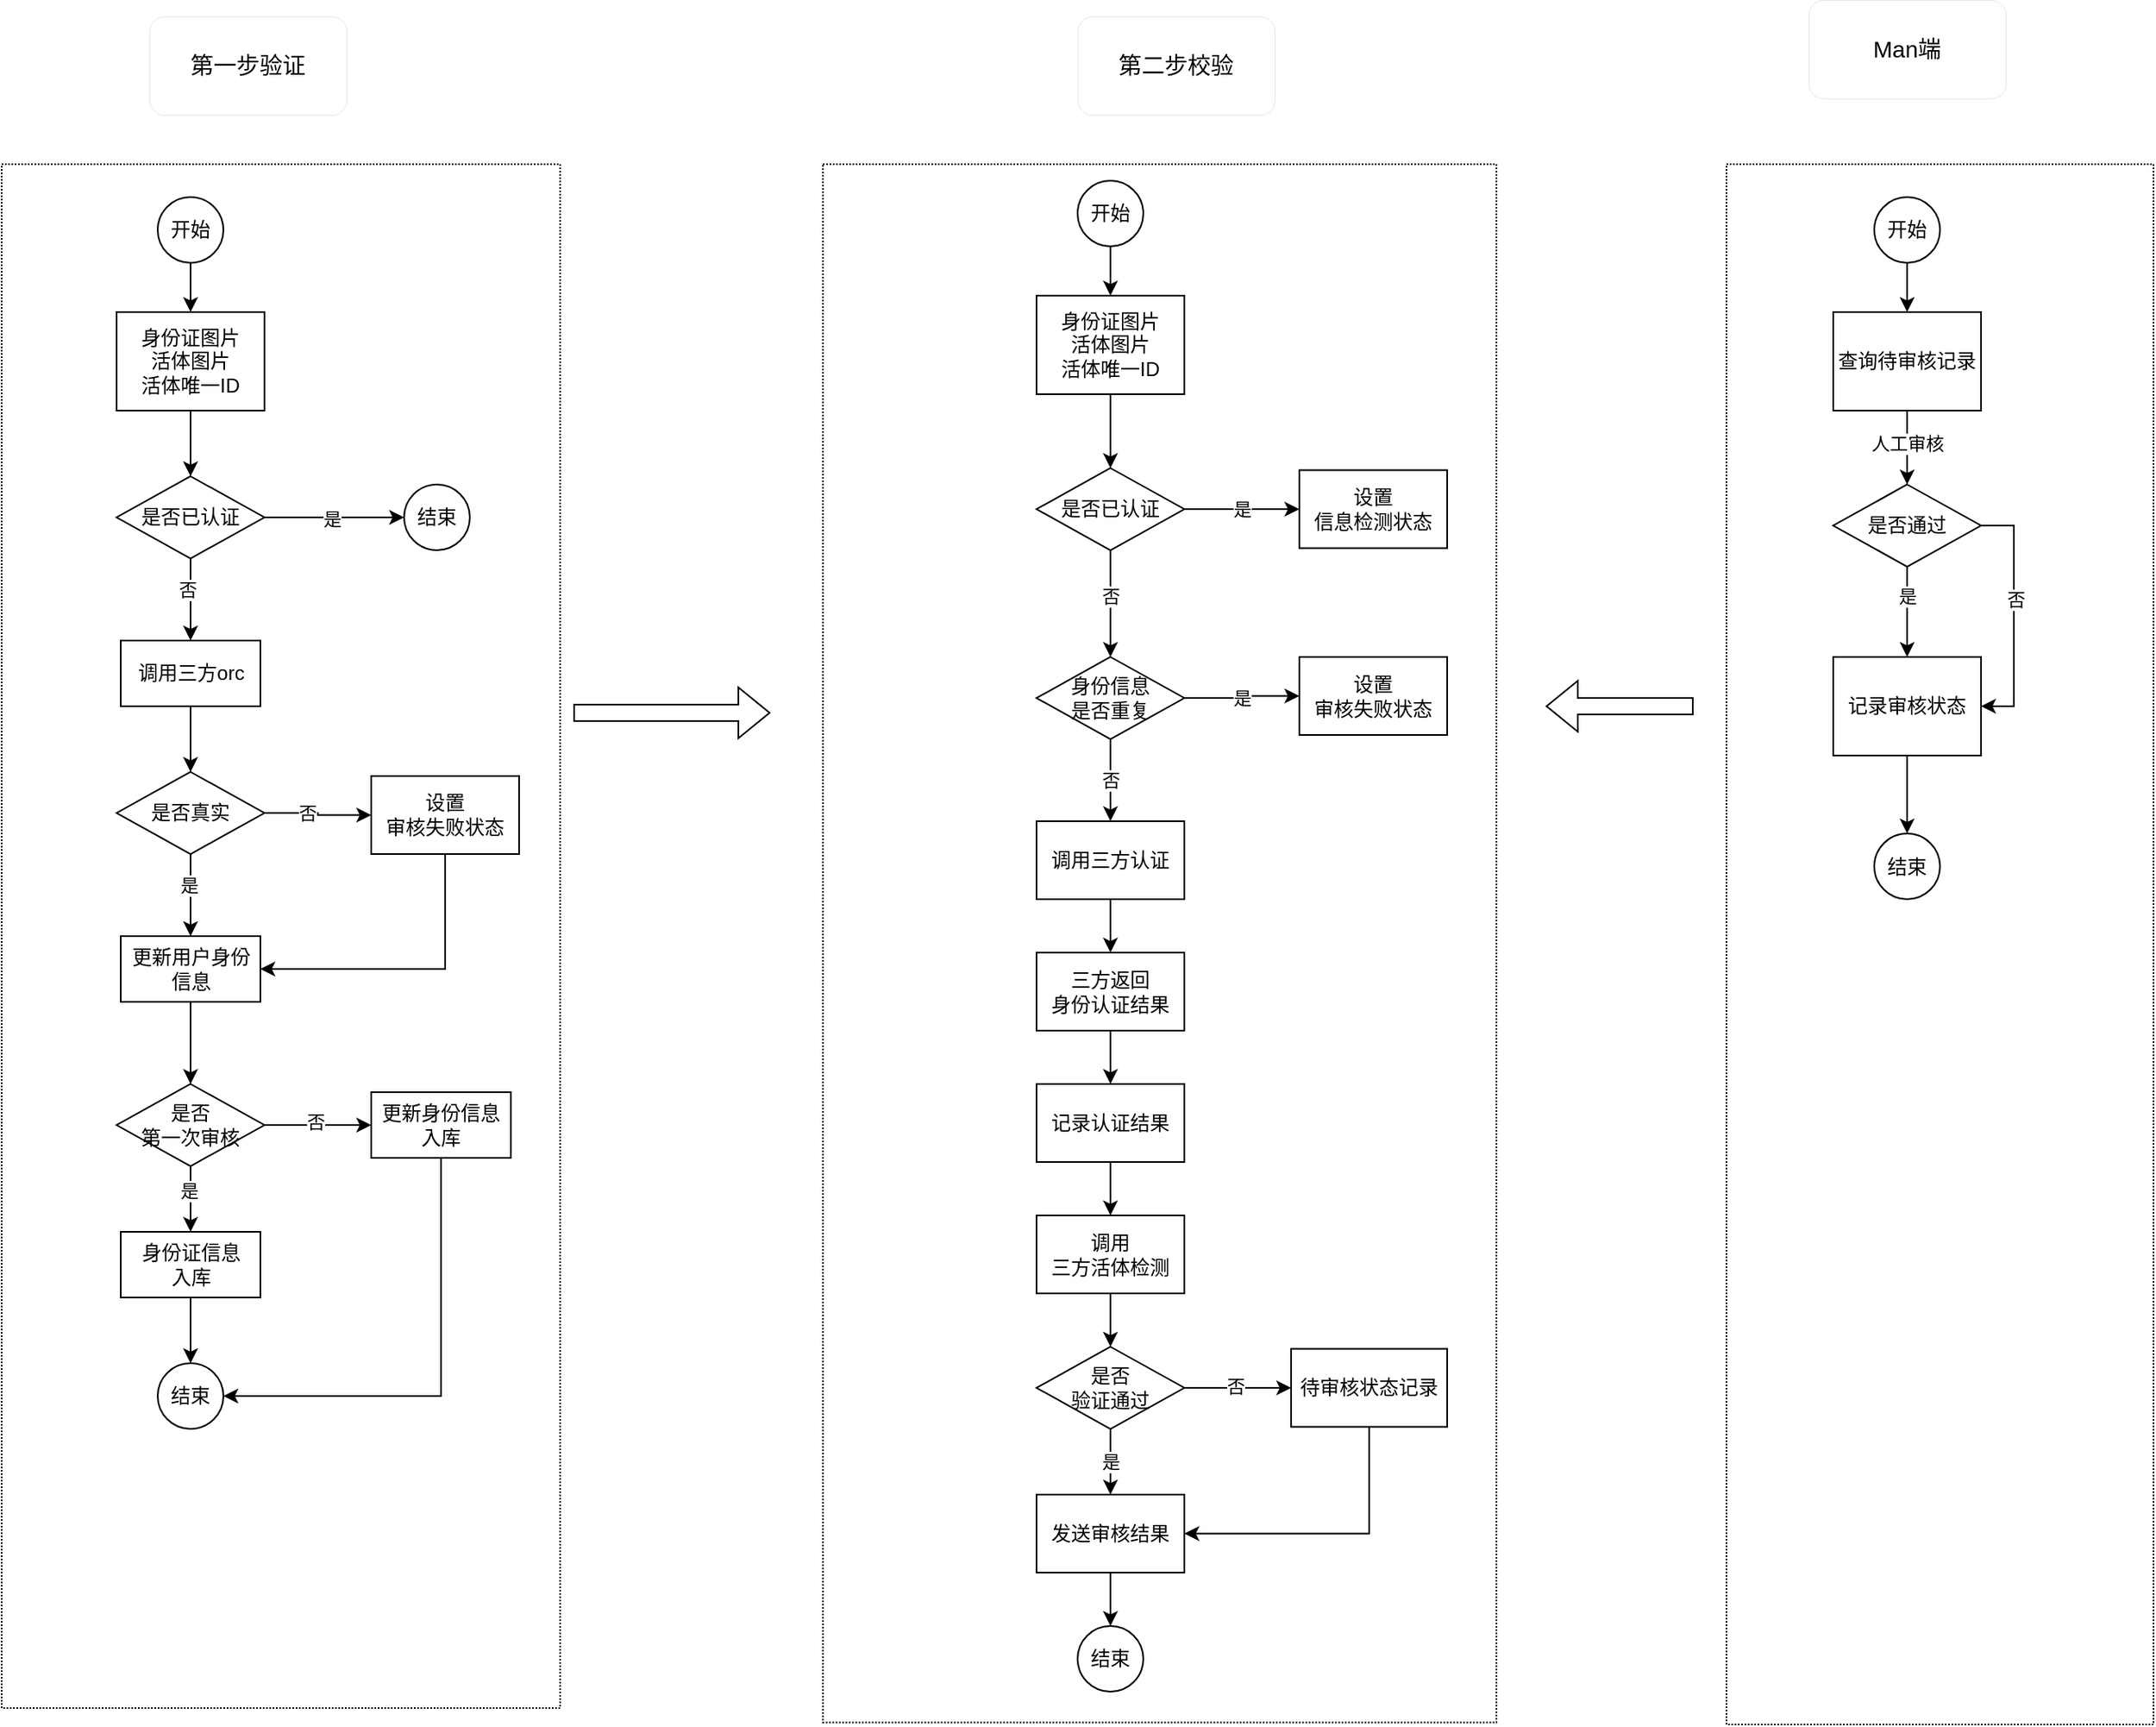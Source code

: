 <mxfile version="16.4.6" type="github">
  <diagram id="C5RBs43oDa-KdzZeNtuy" name="Page-1">
    <mxGraphModel dx="946" dy="604" grid="1" gridSize="10" guides="1" tooltips="1" connect="1" arrows="1" fold="1" page="1" pageScale="1" pageWidth="827" pageHeight="1169" math="0" shadow="0">
      <root>
        <mxCell id="WIyWlLk6GJQsqaUBKTNV-0" />
        <mxCell id="WIyWlLk6GJQsqaUBKTNV-1" parent="WIyWlLk6GJQsqaUBKTNV-0" />
        <mxCell id="tTdWva7OF1blu8iLClOX-89" value="" style="rounded=0;whiteSpace=wrap;html=1;dashed=1;dashPattern=1 1;fontSize=15;" vertex="1" parent="WIyWlLk6GJQsqaUBKTNV-1">
          <mxGeometry x="30" y="170" width="340" height="940" as="geometry" />
        </mxCell>
        <mxCell id="tTdWva7OF1blu8iLClOX-86" value="" style="rounded=0;whiteSpace=wrap;html=1;dashed=1;dashPattern=1 1;" vertex="1" parent="WIyWlLk6GJQsqaUBKTNV-1">
          <mxGeometry x="1080" y="170" width="260" height="950" as="geometry" />
        </mxCell>
        <mxCell id="tTdWva7OF1blu8iLClOX-85" value="" style="rounded=0;whiteSpace=wrap;html=1;dashed=1;dashPattern=1 1;" vertex="1" parent="WIyWlLk6GJQsqaUBKTNV-1">
          <mxGeometry x="530" y="170" width="410" height="948.75" as="geometry" />
        </mxCell>
        <mxCell id="tTdWva7OF1blu8iLClOX-15" style="edgeStyle=orthogonalEdgeStyle;rounded=0;orthogonalLoop=1;jettySize=auto;html=1;exitX=0.5;exitY=1;exitDx=0;exitDy=0;entryX=0.5;entryY=0;entryDx=0;entryDy=0;" edge="1" parent="WIyWlLk6GJQsqaUBKTNV-1" source="tTdWva7OF1blu8iLClOX-0" target="tTdWva7OF1blu8iLClOX-1">
          <mxGeometry relative="1" as="geometry" />
        </mxCell>
        <mxCell id="tTdWva7OF1blu8iLClOX-0" value="开始" style="ellipse;whiteSpace=wrap;html=1;aspect=fixed;" vertex="1" parent="WIyWlLk6GJQsqaUBKTNV-1">
          <mxGeometry x="125" y="190" width="40" height="40" as="geometry" />
        </mxCell>
        <mxCell id="tTdWva7OF1blu8iLClOX-16" style="edgeStyle=orthogonalEdgeStyle;rounded=0;orthogonalLoop=1;jettySize=auto;html=1;exitX=0.5;exitY=1;exitDx=0;exitDy=0;entryX=0.5;entryY=0;entryDx=0;entryDy=0;" edge="1" parent="WIyWlLk6GJQsqaUBKTNV-1" source="tTdWva7OF1blu8iLClOX-1" target="tTdWva7OF1blu8iLClOX-2">
          <mxGeometry relative="1" as="geometry" />
        </mxCell>
        <mxCell id="tTdWva7OF1blu8iLClOX-1" value="身份证图片&lt;br&gt;活体图片&lt;br&gt;活体唯一ID" style="rounded=0;whiteSpace=wrap;html=1;" vertex="1" parent="WIyWlLk6GJQsqaUBKTNV-1">
          <mxGeometry x="100" y="260" width="90" height="60" as="geometry" />
        </mxCell>
        <mxCell id="tTdWva7OF1blu8iLClOX-17" style="rounded=0;orthogonalLoop=1;jettySize=auto;html=1;exitX=0.5;exitY=1;exitDx=0;exitDy=0;entryX=0.5;entryY=0;entryDx=0;entryDy=0;" edge="1" parent="WIyWlLk6GJQsqaUBKTNV-1" source="tTdWva7OF1blu8iLClOX-2" target="tTdWva7OF1blu8iLClOX-5">
          <mxGeometry relative="1" as="geometry" />
        </mxCell>
        <mxCell id="tTdWva7OF1blu8iLClOX-27" value="否" style="edgeLabel;html=1;align=center;verticalAlign=middle;resizable=0;points=[];" vertex="1" connectable="0" parent="tTdWva7OF1blu8iLClOX-17">
          <mxGeometry x="-0.236" y="-2" relative="1" as="geometry">
            <mxPoint as="offset" />
          </mxGeometry>
        </mxCell>
        <mxCell id="tTdWva7OF1blu8iLClOX-25" style="edgeStyle=orthogonalEdgeStyle;rounded=0;orthogonalLoop=1;jettySize=auto;html=1;exitX=1;exitY=0.5;exitDx=0;exitDy=0;entryX=0;entryY=0.5;entryDx=0;entryDy=0;" edge="1" parent="WIyWlLk6GJQsqaUBKTNV-1" source="tTdWva7OF1blu8iLClOX-2" target="tTdWva7OF1blu8iLClOX-3">
          <mxGeometry relative="1" as="geometry" />
        </mxCell>
        <mxCell id="tTdWva7OF1blu8iLClOX-26" value="是" style="edgeLabel;html=1;align=center;verticalAlign=middle;resizable=0;points=[];" vertex="1" connectable="0" parent="tTdWva7OF1blu8iLClOX-25">
          <mxGeometry x="-0.035" y="-1" relative="1" as="geometry">
            <mxPoint as="offset" />
          </mxGeometry>
        </mxCell>
        <mxCell id="tTdWva7OF1blu8iLClOX-2" value="是否已认证" style="rhombus;whiteSpace=wrap;html=1;" vertex="1" parent="WIyWlLk6GJQsqaUBKTNV-1">
          <mxGeometry x="100" y="360" width="90" height="50" as="geometry" />
        </mxCell>
        <mxCell id="tTdWva7OF1blu8iLClOX-3" value="结束" style="ellipse;whiteSpace=wrap;html=1;aspect=fixed;" vertex="1" parent="WIyWlLk6GJQsqaUBKTNV-1">
          <mxGeometry x="275" y="365" width="40" height="40" as="geometry" />
        </mxCell>
        <mxCell id="tTdWva7OF1blu8iLClOX-18" style="rounded=0;orthogonalLoop=1;jettySize=auto;html=1;exitX=0.5;exitY=1;exitDx=0;exitDy=0;entryX=0.5;entryY=0;entryDx=0;entryDy=0;" edge="1" parent="WIyWlLk6GJQsqaUBKTNV-1" source="tTdWva7OF1blu8iLClOX-5" target="tTdWva7OF1blu8iLClOX-6">
          <mxGeometry relative="1" as="geometry" />
        </mxCell>
        <mxCell id="tTdWva7OF1blu8iLClOX-5" value="调用三方orc" style="rounded=0;whiteSpace=wrap;html=1;" vertex="1" parent="WIyWlLk6GJQsqaUBKTNV-1">
          <mxGeometry x="102.5" y="460" width="85" height="40" as="geometry" />
        </mxCell>
        <mxCell id="tTdWva7OF1blu8iLClOX-19" style="edgeStyle=orthogonalEdgeStyle;rounded=0;orthogonalLoop=1;jettySize=auto;html=1;exitX=0.5;exitY=1;exitDx=0;exitDy=0;" edge="1" parent="WIyWlLk6GJQsqaUBKTNV-1" source="tTdWva7OF1blu8iLClOX-6" target="tTdWva7OF1blu8iLClOX-9">
          <mxGeometry relative="1" as="geometry" />
        </mxCell>
        <mxCell id="tTdWva7OF1blu8iLClOX-29" value="是" style="edgeLabel;html=1;align=center;verticalAlign=middle;resizable=0;points=[];" vertex="1" connectable="0" parent="tTdWva7OF1blu8iLClOX-19">
          <mxGeometry x="-0.25" y="-1" relative="1" as="geometry">
            <mxPoint as="offset" />
          </mxGeometry>
        </mxCell>
        <mxCell id="tTdWva7OF1blu8iLClOX-24" style="edgeStyle=orthogonalEdgeStyle;rounded=0;orthogonalLoop=1;jettySize=auto;html=1;exitX=1;exitY=0.5;exitDx=0;exitDy=0;entryX=0;entryY=0.5;entryDx=0;entryDy=0;" edge="1" parent="WIyWlLk6GJQsqaUBKTNV-1" source="tTdWva7OF1blu8iLClOX-6" target="tTdWva7OF1blu8iLClOX-7">
          <mxGeometry relative="1" as="geometry" />
        </mxCell>
        <mxCell id="tTdWva7OF1blu8iLClOX-28" value="否" style="edgeLabel;html=1;align=center;verticalAlign=middle;resizable=0;points=[];" vertex="1" connectable="0" parent="tTdWva7OF1blu8iLClOX-24">
          <mxGeometry x="-0.233" relative="1" as="geometry">
            <mxPoint as="offset" />
          </mxGeometry>
        </mxCell>
        <mxCell id="tTdWva7OF1blu8iLClOX-6" value="是否真实" style="rhombus;whiteSpace=wrap;html=1;" vertex="1" parent="WIyWlLk6GJQsqaUBKTNV-1">
          <mxGeometry x="100" y="540" width="90" height="50" as="geometry" />
        </mxCell>
        <mxCell id="tTdWva7OF1blu8iLClOX-30" style="edgeStyle=orthogonalEdgeStyle;rounded=0;orthogonalLoop=1;jettySize=auto;html=1;exitX=0.5;exitY=1;exitDx=0;exitDy=0;entryX=1;entryY=0.5;entryDx=0;entryDy=0;" edge="1" parent="WIyWlLk6GJQsqaUBKTNV-1" source="tTdWva7OF1blu8iLClOX-7" target="tTdWva7OF1blu8iLClOX-9">
          <mxGeometry relative="1" as="geometry" />
        </mxCell>
        <mxCell id="tTdWva7OF1blu8iLClOX-7" value="设置&lt;br&gt;审核失败状态" style="rounded=0;whiteSpace=wrap;html=1;" vertex="1" parent="WIyWlLk6GJQsqaUBKTNV-1">
          <mxGeometry x="255" y="542.5" width="90" height="47.5" as="geometry" />
        </mxCell>
        <mxCell id="tTdWva7OF1blu8iLClOX-20" style="edgeStyle=orthogonalEdgeStyle;rounded=0;orthogonalLoop=1;jettySize=auto;html=1;exitX=0.5;exitY=1;exitDx=0;exitDy=0;entryX=0.5;entryY=0;entryDx=0;entryDy=0;" edge="1" parent="WIyWlLk6GJQsqaUBKTNV-1" source="tTdWva7OF1blu8iLClOX-9" target="tTdWva7OF1blu8iLClOX-11">
          <mxGeometry relative="1" as="geometry" />
        </mxCell>
        <mxCell id="tTdWva7OF1blu8iLClOX-9" value="更新用户身份信息" style="rounded=0;whiteSpace=wrap;html=1;" vertex="1" parent="WIyWlLk6GJQsqaUBKTNV-1">
          <mxGeometry x="102.5" y="640" width="85" height="40" as="geometry" />
        </mxCell>
        <mxCell id="tTdWva7OF1blu8iLClOX-21" style="edgeStyle=orthogonalEdgeStyle;rounded=0;orthogonalLoop=1;jettySize=auto;html=1;exitX=0.5;exitY=1;exitDx=0;exitDy=0;entryX=0.5;entryY=0;entryDx=0;entryDy=0;" edge="1" parent="WIyWlLk6GJQsqaUBKTNV-1" source="tTdWva7OF1blu8iLClOX-11" target="tTdWva7OF1blu8iLClOX-13">
          <mxGeometry relative="1" as="geometry" />
        </mxCell>
        <mxCell id="tTdWva7OF1blu8iLClOX-33" value="是" style="edgeLabel;html=1;align=center;verticalAlign=middle;resizable=0;points=[];" vertex="1" connectable="0" parent="tTdWva7OF1blu8iLClOX-21">
          <mxGeometry x="-0.25" y="-1" relative="1" as="geometry">
            <mxPoint as="offset" />
          </mxGeometry>
        </mxCell>
        <mxCell id="tTdWva7OF1blu8iLClOX-31" style="edgeStyle=none;rounded=0;orthogonalLoop=1;jettySize=auto;html=1;entryX=0;entryY=0.5;entryDx=0;entryDy=0;" edge="1" parent="WIyWlLk6GJQsqaUBKTNV-1" source="tTdWva7OF1blu8iLClOX-11" target="tTdWva7OF1blu8iLClOX-14">
          <mxGeometry relative="1" as="geometry">
            <mxPoint x="215" y="755" as="targetPoint" />
          </mxGeometry>
        </mxCell>
        <mxCell id="tTdWva7OF1blu8iLClOX-34" value="否" style="edgeLabel;html=1;align=center;verticalAlign=middle;resizable=0;points=[];" vertex="1" connectable="0" parent="tTdWva7OF1blu8iLClOX-31">
          <mxGeometry x="-0.046" y="2" relative="1" as="geometry">
            <mxPoint as="offset" />
          </mxGeometry>
        </mxCell>
        <mxCell id="tTdWva7OF1blu8iLClOX-11" value="是否&lt;br&gt;第一次审核" style="rhombus;whiteSpace=wrap;html=1;" vertex="1" parent="WIyWlLk6GJQsqaUBKTNV-1">
          <mxGeometry x="100" y="730" width="90" height="50" as="geometry" />
        </mxCell>
        <mxCell id="tTdWva7OF1blu8iLClOX-12" value="结束" style="ellipse;whiteSpace=wrap;html=1;aspect=fixed;" vertex="1" parent="WIyWlLk6GJQsqaUBKTNV-1">
          <mxGeometry x="125" y="900" width="40" height="40" as="geometry" />
        </mxCell>
        <mxCell id="tTdWva7OF1blu8iLClOX-22" style="edgeStyle=orthogonalEdgeStyle;rounded=0;orthogonalLoop=1;jettySize=auto;html=1;exitX=0.5;exitY=1;exitDx=0;exitDy=0;entryX=0.5;entryY=0;entryDx=0;entryDy=0;" edge="1" parent="WIyWlLk6GJQsqaUBKTNV-1" source="tTdWva7OF1blu8iLClOX-13" target="tTdWva7OF1blu8iLClOX-12">
          <mxGeometry relative="1" as="geometry" />
        </mxCell>
        <mxCell id="tTdWva7OF1blu8iLClOX-13" value="身份证信息&lt;br&gt;入库" style="rounded=0;whiteSpace=wrap;html=1;" vertex="1" parent="WIyWlLk6GJQsqaUBKTNV-1">
          <mxGeometry x="102.5" y="820" width="85" height="40" as="geometry" />
        </mxCell>
        <mxCell id="tTdWva7OF1blu8iLClOX-32" style="edgeStyle=orthogonalEdgeStyle;rounded=0;orthogonalLoop=1;jettySize=auto;html=1;exitX=0.5;exitY=1;exitDx=0;exitDy=0;entryX=1;entryY=0.5;entryDx=0;entryDy=0;" edge="1" parent="WIyWlLk6GJQsqaUBKTNV-1" source="tTdWva7OF1blu8iLClOX-14" target="tTdWva7OF1blu8iLClOX-12">
          <mxGeometry relative="1" as="geometry" />
        </mxCell>
        <mxCell id="tTdWva7OF1blu8iLClOX-14" value="更新身份信息&lt;br&gt;入库" style="rounded=0;whiteSpace=wrap;html=1;" vertex="1" parent="WIyWlLk6GJQsqaUBKTNV-1">
          <mxGeometry x="255" y="735" width="85" height="40" as="geometry" />
        </mxCell>
        <mxCell id="tTdWva7OF1blu8iLClOX-45" style="edgeStyle=orthogonalEdgeStyle;rounded=0;orthogonalLoop=1;jettySize=auto;html=1;exitX=0.5;exitY=1;exitDx=0;exitDy=0;" edge="1" parent="WIyWlLk6GJQsqaUBKTNV-1" source="tTdWva7OF1blu8iLClOX-35" target="tTdWva7OF1blu8iLClOX-36">
          <mxGeometry relative="1" as="geometry" />
        </mxCell>
        <mxCell id="tTdWva7OF1blu8iLClOX-35" value="开始" style="ellipse;whiteSpace=wrap;html=1;aspect=fixed;" vertex="1" parent="WIyWlLk6GJQsqaUBKTNV-1">
          <mxGeometry x="685" y="180" width="40" height="40" as="geometry" />
        </mxCell>
        <mxCell id="tTdWva7OF1blu8iLClOX-44" style="edgeStyle=orthogonalEdgeStyle;rounded=0;orthogonalLoop=1;jettySize=auto;html=1;exitX=0.5;exitY=1;exitDx=0;exitDy=0;entryX=0.5;entryY=0;entryDx=0;entryDy=0;" edge="1" parent="WIyWlLk6GJQsqaUBKTNV-1" source="tTdWva7OF1blu8iLClOX-36" target="tTdWva7OF1blu8iLClOX-37">
          <mxGeometry relative="1" as="geometry" />
        </mxCell>
        <mxCell id="tTdWva7OF1blu8iLClOX-36" value="身份证图片&lt;br&gt;活体图片&lt;br&gt;活体唯一ID" style="rounded=0;whiteSpace=wrap;html=1;" vertex="1" parent="WIyWlLk6GJQsqaUBKTNV-1">
          <mxGeometry x="660" y="250" width="90" height="60" as="geometry" />
        </mxCell>
        <mxCell id="tTdWva7OF1blu8iLClOX-40" style="edgeStyle=orthogonalEdgeStyle;rounded=0;orthogonalLoop=1;jettySize=auto;html=1;exitX=1;exitY=0.5;exitDx=0;exitDy=0;" edge="1" parent="WIyWlLk6GJQsqaUBKTNV-1" source="tTdWva7OF1blu8iLClOX-37" target="tTdWva7OF1blu8iLClOX-38">
          <mxGeometry relative="1" as="geometry" />
        </mxCell>
        <mxCell id="tTdWva7OF1blu8iLClOX-42" value="是" style="edgeLabel;html=1;align=center;verticalAlign=middle;resizable=0;points=[];" vertex="1" connectable="0" parent="tTdWva7OF1blu8iLClOX-40">
          <mxGeometry x="-0.001" relative="1" as="geometry">
            <mxPoint as="offset" />
          </mxGeometry>
        </mxCell>
        <mxCell id="tTdWva7OF1blu8iLClOX-41" style="edgeStyle=orthogonalEdgeStyle;rounded=0;orthogonalLoop=1;jettySize=auto;html=1;exitX=0.5;exitY=1;exitDx=0;exitDy=0;entryX=0.5;entryY=0;entryDx=0;entryDy=0;" edge="1" parent="WIyWlLk6GJQsqaUBKTNV-1" source="tTdWva7OF1blu8iLClOX-37" target="tTdWva7OF1blu8iLClOX-39">
          <mxGeometry relative="1" as="geometry" />
        </mxCell>
        <mxCell id="tTdWva7OF1blu8iLClOX-43" value="否" style="edgeLabel;html=1;align=center;verticalAlign=middle;resizable=0;points=[];" vertex="1" connectable="0" parent="tTdWva7OF1blu8iLClOX-41">
          <mxGeometry x="-0.15" relative="1" as="geometry">
            <mxPoint as="offset" />
          </mxGeometry>
        </mxCell>
        <mxCell id="tTdWva7OF1blu8iLClOX-37" value="是否已认证" style="rhombus;whiteSpace=wrap;html=1;" vertex="1" parent="WIyWlLk6GJQsqaUBKTNV-1">
          <mxGeometry x="660" y="355" width="90" height="50" as="geometry" />
        </mxCell>
        <mxCell id="tTdWva7OF1blu8iLClOX-38" value="设置&lt;br&gt;信息检测状态" style="rounded=0;whiteSpace=wrap;html=1;" vertex="1" parent="WIyWlLk6GJQsqaUBKTNV-1">
          <mxGeometry x="820" y="356.25" width="90" height="47.5" as="geometry" />
        </mxCell>
        <mxCell id="tTdWva7OF1blu8iLClOX-47" value="是" style="edgeStyle=orthogonalEdgeStyle;rounded=0;orthogonalLoop=1;jettySize=auto;html=1;entryX=0;entryY=0.5;entryDx=0;entryDy=0;" edge="1" parent="WIyWlLk6GJQsqaUBKTNV-1" source="tTdWva7OF1blu8iLClOX-39" target="tTdWva7OF1blu8iLClOX-46">
          <mxGeometry relative="1" as="geometry" />
        </mxCell>
        <mxCell id="tTdWva7OF1blu8iLClOX-49" value="否" style="edgeStyle=orthogonalEdgeStyle;rounded=0;orthogonalLoop=1;jettySize=auto;html=1;exitX=0.5;exitY=1;exitDx=0;exitDy=0;" edge="1" parent="WIyWlLk6GJQsqaUBKTNV-1" source="tTdWva7OF1blu8iLClOX-39" target="tTdWva7OF1blu8iLClOX-48">
          <mxGeometry relative="1" as="geometry" />
        </mxCell>
        <mxCell id="tTdWva7OF1blu8iLClOX-39" value="身份信息&lt;br&gt;是否重复" style="rhombus;whiteSpace=wrap;html=1;" vertex="1" parent="WIyWlLk6GJQsqaUBKTNV-1">
          <mxGeometry x="660" y="470" width="90" height="50" as="geometry" />
        </mxCell>
        <mxCell id="tTdWva7OF1blu8iLClOX-46" value="设置&lt;br&gt;审核失败状态" style="rounded=0;whiteSpace=wrap;html=1;" vertex="1" parent="WIyWlLk6GJQsqaUBKTNV-1">
          <mxGeometry x="820" y="470" width="90" height="47.5" as="geometry" />
        </mxCell>
        <mxCell id="tTdWva7OF1blu8iLClOX-52" style="edgeStyle=orthogonalEdgeStyle;rounded=0;orthogonalLoop=1;jettySize=auto;html=1;exitX=0.5;exitY=1;exitDx=0;exitDy=0;entryX=0.5;entryY=0;entryDx=0;entryDy=0;" edge="1" parent="WIyWlLk6GJQsqaUBKTNV-1" source="tTdWva7OF1blu8iLClOX-48" target="tTdWva7OF1blu8iLClOX-51">
          <mxGeometry relative="1" as="geometry" />
        </mxCell>
        <mxCell id="tTdWva7OF1blu8iLClOX-48" value="调用三方认证" style="rounded=0;whiteSpace=wrap;html=1;" vertex="1" parent="WIyWlLk6GJQsqaUBKTNV-1">
          <mxGeometry x="660" y="570" width="90" height="47.5" as="geometry" />
        </mxCell>
        <mxCell id="tTdWva7OF1blu8iLClOX-54" style="edgeStyle=orthogonalEdgeStyle;rounded=0;orthogonalLoop=1;jettySize=auto;html=1;exitX=0.5;exitY=1;exitDx=0;exitDy=0;entryX=0.5;entryY=0;entryDx=0;entryDy=0;" edge="1" parent="WIyWlLk6GJQsqaUBKTNV-1" source="tTdWva7OF1blu8iLClOX-51" target="tTdWva7OF1blu8iLClOX-53">
          <mxGeometry relative="1" as="geometry" />
        </mxCell>
        <mxCell id="tTdWva7OF1blu8iLClOX-51" value="三方返回&lt;br&gt;身份认证结果" style="rounded=0;whiteSpace=wrap;html=1;" vertex="1" parent="WIyWlLk6GJQsqaUBKTNV-1">
          <mxGeometry x="660" y="650" width="90" height="47.5" as="geometry" />
        </mxCell>
        <mxCell id="tTdWva7OF1blu8iLClOX-56" style="edgeStyle=orthogonalEdgeStyle;rounded=0;orthogonalLoop=1;jettySize=auto;html=1;exitX=0.5;exitY=1;exitDx=0;exitDy=0;entryX=0.5;entryY=0;entryDx=0;entryDy=0;" edge="1" parent="WIyWlLk6GJQsqaUBKTNV-1" source="tTdWva7OF1blu8iLClOX-53" target="tTdWva7OF1blu8iLClOX-55">
          <mxGeometry relative="1" as="geometry" />
        </mxCell>
        <mxCell id="tTdWva7OF1blu8iLClOX-53" value="记录认证结果" style="rounded=0;whiteSpace=wrap;html=1;" vertex="1" parent="WIyWlLk6GJQsqaUBKTNV-1">
          <mxGeometry x="660" y="730" width="90" height="47.5" as="geometry" />
        </mxCell>
        <mxCell id="tTdWva7OF1blu8iLClOX-58" style="edgeStyle=orthogonalEdgeStyle;rounded=0;orthogonalLoop=1;jettySize=auto;html=1;exitX=0.5;exitY=1;exitDx=0;exitDy=0;entryX=0.5;entryY=0;entryDx=0;entryDy=0;" edge="1" parent="WIyWlLk6GJQsqaUBKTNV-1" source="tTdWva7OF1blu8iLClOX-55" target="tTdWva7OF1blu8iLClOX-57">
          <mxGeometry relative="1" as="geometry" />
        </mxCell>
        <mxCell id="tTdWva7OF1blu8iLClOX-55" value="调用&lt;br&gt;三方活体检测" style="rounded=0;whiteSpace=wrap;html=1;" vertex="1" parent="WIyWlLk6GJQsqaUBKTNV-1">
          <mxGeometry x="660" y="810" width="90" height="47.5" as="geometry" />
        </mxCell>
        <mxCell id="tTdWva7OF1blu8iLClOX-61" value="是" style="edgeStyle=orthogonalEdgeStyle;rounded=0;orthogonalLoop=1;jettySize=auto;html=1;exitX=0.5;exitY=1;exitDx=0;exitDy=0;entryX=0.5;entryY=0;entryDx=0;entryDy=0;" edge="1" parent="WIyWlLk6GJQsqaUBKTNV-1" source="tTdWva7OF1blu8iLClOX-57" target="tTdWva7OF1blu8iLClOX-60">
          <mxGeometry relative="1" as="geometry" />
        </mxCell>
        <mxCell id="tTdWva7OF1blu8iLClOX-65" value="" style="edgeStyle=orthogonalEdgeStyle;rounded=0;orthogonalLoop=1;jettySize=auto;html=1;" edge="1" parent="WIyWlLk6GJQsqaUBKTNV-1" source="tTdWva7OF1blu8iLClOX-57" target="tTdWva7OF1blu8iLClOX-64">
          <mxGeometry relative="1" as="geometry" />
        </mxCell>
        <mxCell id="tTdWva7OF1blu8iLClOX-67" value="否" style="edgeLabel;html=1;align=center;verticalAlign=middle;resizable=0;points=[];" vertex="1" connectable="0" parent="tTdWva7OF1blu8iLClOX-65">
          <mxGeometry x="-0.048" y="1" relative="1" as="geometry">
            <mxPoint as="offset" />
          </mxGeometry>
        </mxCell>
        <mxCell id="tTdWva7OF1blu8iLClOX-57" value="是否&lt;br&gt;验证通过" style="rhombus;whiteSpace=wrap;html=1;" vertex="1" parent="WIyWlLk6GJQsqaUBKTNV-1">
          <mxGeometry x="660" y="890" width="90" height="50" as="geometry" />
        </mxCell>
        <mxCell id="tTdWva7OF1blu8iLClOX-63" style="edgeStyle=orthogonalEdgeStyle;rounded=0;orthogonalLoop=1;jettySize=auto;html=1;exitX=0.5;exitY=1;exitDx=0;exitDy=0;entryX=0.5;entryY=0;entryDx=0;entryDy=0;" edge="1" parent="WIyWlLk6GJQsqaUBKTNV-1" source="tTdWva7OF1blu8iLClOX-60" target="tTdWva7OF1blu8iLClOX-62">
          <mxGeometry relative="1" as="geometry" />
        </mxCell>
        <mxCell id="tTdWva7OF1blu8iLClOX-60" value="发送审核结果" style="rounded=0;whiteSpace=wrap;html=1;" vertex="1" parent="WIyWlLk6GJQsqaUBKTNV-1">
          <mxGeometry x="660" y="980" width="90" height="47.5" as="geometry" />
        </mxCell>
        <mxCell id="tTdWva7OF1blu8iLClOX-62" value="结束" style="ellipse;whiteSpace=wrap;html=1;aspect=fixed;" vertex="1" parent="WIyWlLk6GJQsqaUBKTNV-1">
          <mxGeometry x="685" y="1060" width="40" height="40" as="geometry" />
        </mxCell>
        <mxCell id="tTdWva7OF1blu8iLClOX-66" style="edgeStyle=orthogonalEdgeStyle;rounded=0;orthogonalLoop=1;jettySize=auto;html=1;exitX=0.5;exitY=1;exitDx=0;exitDy=0;entryX=1;entryY=0.5;entryDx=0;entryDy=0;" edge="1" parent="WIyWlLk6GJQsqaUBKTNV-1" source="tTdWva7OF1blu8iLClOX-64" target="tTdWva7OF1blu8iLClOX-60">
          <mxGeometry relative="1" as="geometry" />
        </mxCell>
        <mxCell id="tTdWva7OF1blu8iLClOX-64" value="待审核状态记录" style="whiteSpace=wrap;html=1;" vertex="1" parent="WIyWlLk6GJQsqaUBKTNV-1">
          <mxGeometry x="815" y="891.25" width="95" height="47.5" as="geometry" />
        </mxCell>
        <mxCell id="tTdWva7OF1blu8iLClOX-78" style="edgeStyle=orthogonalEdgeStyle;rounded=0;orthogonalLoop=1;jettySize=auto;html=1;exitX=0.5;exitY=1;exitDx=0;exitDy=0;entryX=0.5;entryY=0;entryDx=0;entryDy=0;" edge="1" parent="WIyWlLk6GJQsqaUBKTNV-1" source="tTdWva7OF1blu8iLClOX-69" target="tTdWva7OF1blu8iLClOX-70">
          <mxGeometry relative="1" as="geometry" />
        </mxCell>
        <mxCell id="tTdWva7OF1blu8iLClOX-69" value="开始" style="ellipse;whiteSpace=wrap;html=1;aspect=fixed;" vertex="1" parent="WIyWlLk6GJQsqaUBKTNV-1">
          <mxGeometry x="1170" y="190" width="40" height="40" as="geometry" />
        </mxCell>
        <mxCell id="tTdWva7OF1blu8iLClOX-79" style="edgeStyle=orthogonalEdgeStyle;rounded=0;orthogonalLoop=1;jettySize=auto;html=1;exitX=0.5;exitY=1;exitDx=0;exitDy=0;entryX=0.5;entryY=0;entryDx=0;entryDy=0;" edge="1" parent="WIyWlLk6GJQsqaUBKTNV-1" source="tTdWva7OF1blu8iLClOX-70" target="tTdWva7OF1blu8iLClOX-71">
          <mxGeometry relative="1" as="geometry" />
        </mxCell>
        <mxCell id="tTdWva7OF1blu8iLClOX-80" value="人工审核" style="edgeLabel;html=1;align=center;verticalAlign=middle;resizable=0;points=[];" vertex="1" connectable="0" parent="tTdWva7OF1blu8iLClOX-79">
          <mxGeometry x="-0.111" relative="1" as="geometry">
            <mxPoint as="offset" />
          </mxGeometry>
        </mxCell>
        <mxCell id="tTdWva7OF1blu8iLClOX-70" value="查询待审核记录" style="rounded=0;whiteSpace=wrap;html=1;" vertex="1" parent="WIyWlLk6GJQsqaUBKTNV-1">
          <mxGeometry x="1145" y="260" width="90" height="60" as="geometry" />
        </mxCell>
        <mxCell id="tTdWva7OF1blu8iLClOX-75" style="edgeStyle=orthogonalEdgeStyle;rounded=0;orthogonalLoop=1;jettySize=auto;html=1;exitX=0.5;exitY=1;exitDx=0;exitDy=0;" edge="1" parent="WIyWlLk6GJQsqaUBKTNV-1" source="tTdWva7OF1blu8iLClOX-71" target="tTdWva7OF1blu8iLClOX-72">
          <mxGeometry relative="1" as="geometry" />
        </mxCell>
        <mxCell id="tTdWva7OF1blu8iLClOX-81" value="是" style="edgeLabel;html=1;align=center;verticalAlign=middle;resizable=0;points=[];" vertex="1" connectable="0" parent="tTdWva7OF1blu8iLClOX-75">
          <mxGeometry x="-0.345" relative="1" as="geometry">
            <mxPoint as="offset" />
          </mxGeometry>
        </mxCell>
        <mxCell id="tTdWva7OF1blu8iLClOX-76" style="edgeStyle=orthogonalEdgeStyle;rounded=0;orthogonalLoop=1;jettySize=auto;html=1;exitX=1;exitY=0.5;exitDx=0;exitDy=0;entryX=1;entryY=0.5;entryDx=0;entryDy=0;" edge="1" parent="WIyWlLk6GJQsqaUBKTNV-1" source="tTdWva7OF1blu8iLClOX-71" target="tTdWva7OF1blu8iLClOX-72">
          <mxGeometry relative="1" as="geometry" />
        </mxCell>
        <mxCell id="tTdWva7OF1blu8iLClOX-82" value="否" style="edgeLabel;html=1;align=center;verticalAlign=middle;resizable=0;points=[];" vertex="1" connectable="0" parent="tTdWva7OF1blu8iLClOX-76">
          <mxGeometry x="-0.133" y="1" relative="1" as="geometry">
            <mxPoint as="offset" />
          </mxGeometry>
        </mxCell>
        <mxCell id="tTdWva7OF1blu8iLClOX-71" value="是否通过" style="rhombus;whiteSpace=wrap;html=1;" vertex="1" parent="WIyWlLk6GJQsqaUBKTNV-1">
          <mxGeometry x="1145" y="365" width="90" height="50" as="geometry" />
        </mxCell>
        <mxCell id="tTdWva7OF1blu8iLClOX-83" style="edgeStyle=orthogonalEdgeStyle;rounded=0;orthogonalLoop=1;jettySize=auto;html=1;exitX=0.5;exitY=1;exitDx=0;exitDy=0;entryX=0.5;entryY=0;entryDx=0;entryDy=0;" edge="1" parent="WIyWlLk6GJQsqaUBKTNV-1" source="tTdWva7OF1blu8iLClOX-72" target="tTdWva7OF1blu8iLClOX-74">
          <mxGeometry relative="1" as="geometry" />
        </mxCell>
        <mxCell id="tTdWva7OF1blu8iLClOX-72" value="记录审核状态" style="rounded=0;whiteSpace=wrap;html=1;" vertex="1" parent="WIyWlLk6GJQsqaUBKTNV-1">
          <mxGeometry x="1145" y="470" width="90" height="60" as="geometry" />
        </mxCell>
        <mxCell id="tTdWva7OF1blu8iLClOX-74" value="结束" style="ellipse;whiteSpace=wrap;html=1;aspect=fixed;" vertex="1" parent="WIyWlLk6GJQsqaUBKTNV-1">
          <mxGeometry x="1170" y="577.5" width="40" height="40" as="geometry" />
        </mxCell>
        <mxCell id="tTdWva7OF1blu8iLClOX-87" value="" style="shape=flexArrow;endArrow=classic;html=1;rounded=0;" edge="1" parent="WIyWlLk6GJQsqaUBKTNV-1">
          <mxGeometry width="50" height="50" relative="1" as="geometry">
            <mxPoint x="378" y="504" as="sourcePoint" />
            <mxPoint x="498" y="504" as="targetPoint" />
            <Array as="points" />
          </mxGeometry>
        </mxCell>
        <mxCell id="tTdWva7OF1blu8iLClOX-88" value="" style="shape=flexArrow;endArrow=classic;html=1;rounded=0;" edge="1" parent="WIyWlLk6GJQsqaUBKTNV-1">
          <mxGeometry width="50" height="50" relative="1" as="geometry">
            <mxPoint x="1060" y="500" as="sourcePoint" />
            <mxPoint x="970" y="500" as="targetPoint" />
          </mxGeometry>
        </mxCell>
        <mxCell id="tTdWva7OF1blu8iLClOX-90" value="第一步验证" style="rounded=1;whiteSpace=wrap;html=1;fontSize=14;strokeWidth=0;" vertex="1" parent="WIyWlLk6GJQsqaUBKTNV-1">
          <mxGeometry x="120" y="80" width="120" height="60" as="geometry" />
        </mxCell>
        <mxCell id="tTdWva7OF1blu8iLClOX-91" value="第二步校验" style="rounded=1;whiteSpace=wrap;html=1;dashed=1;dashPattern=1 1;fontSize=14;strokeWidth=0;" vertex="1" parent="WIyWlLk6GJQsqaUBKTNV-1">
          <mxGeometry x="685" y="80" width="120" height="60" as="geometry" />
        </mxCell>
        <mxCell id="tTdWva7OF1blu8iLClOX-93" value="Man端" style="rounded=1;whiteSpace=wrap;html=1;dashed=1;dashPattern=1 1;fontSize=14;strokeWidth=0;" vertex="1" parent="WIyWlLk6GJQsqaUBKTNV-1">
          <mxGeometry x="1130" y="70" width="120" height="60" as="geometry" />
        </mxCell>
      </root>
    </mxGraphModel>
  </diagram>
</mxfile>
